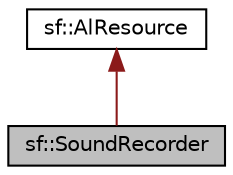 digraph "sf::SoundRecorder"
{
 // LATEX_PDF_SIZE
  edge [fontname="Helvetica",fontsize="10",labelfontname="Helvetica",labelfontsize="10"];
  node [fontname="Helvetica",fontsize="10",shape=record];
  Node1 [label="sf::SoundRecorder",height=0.2,width=0.4,color="black", fillcolor="grey75", style="filled", fontcolor="black",tooltip="Abstract base class for capturing sound data."];
  Node2 -> Node1 [dir="back",color="firebrick4",fontsize="10",style="solid"];
  Node2 [label="sf::AlResource",height=0.2,width=0.4,color="black", fillcolor="white", style="filled",URL="$d9/d23/classsf_1_1AlResource.html",tooltip="Base class for classes that require an OpenAL context."];
}
